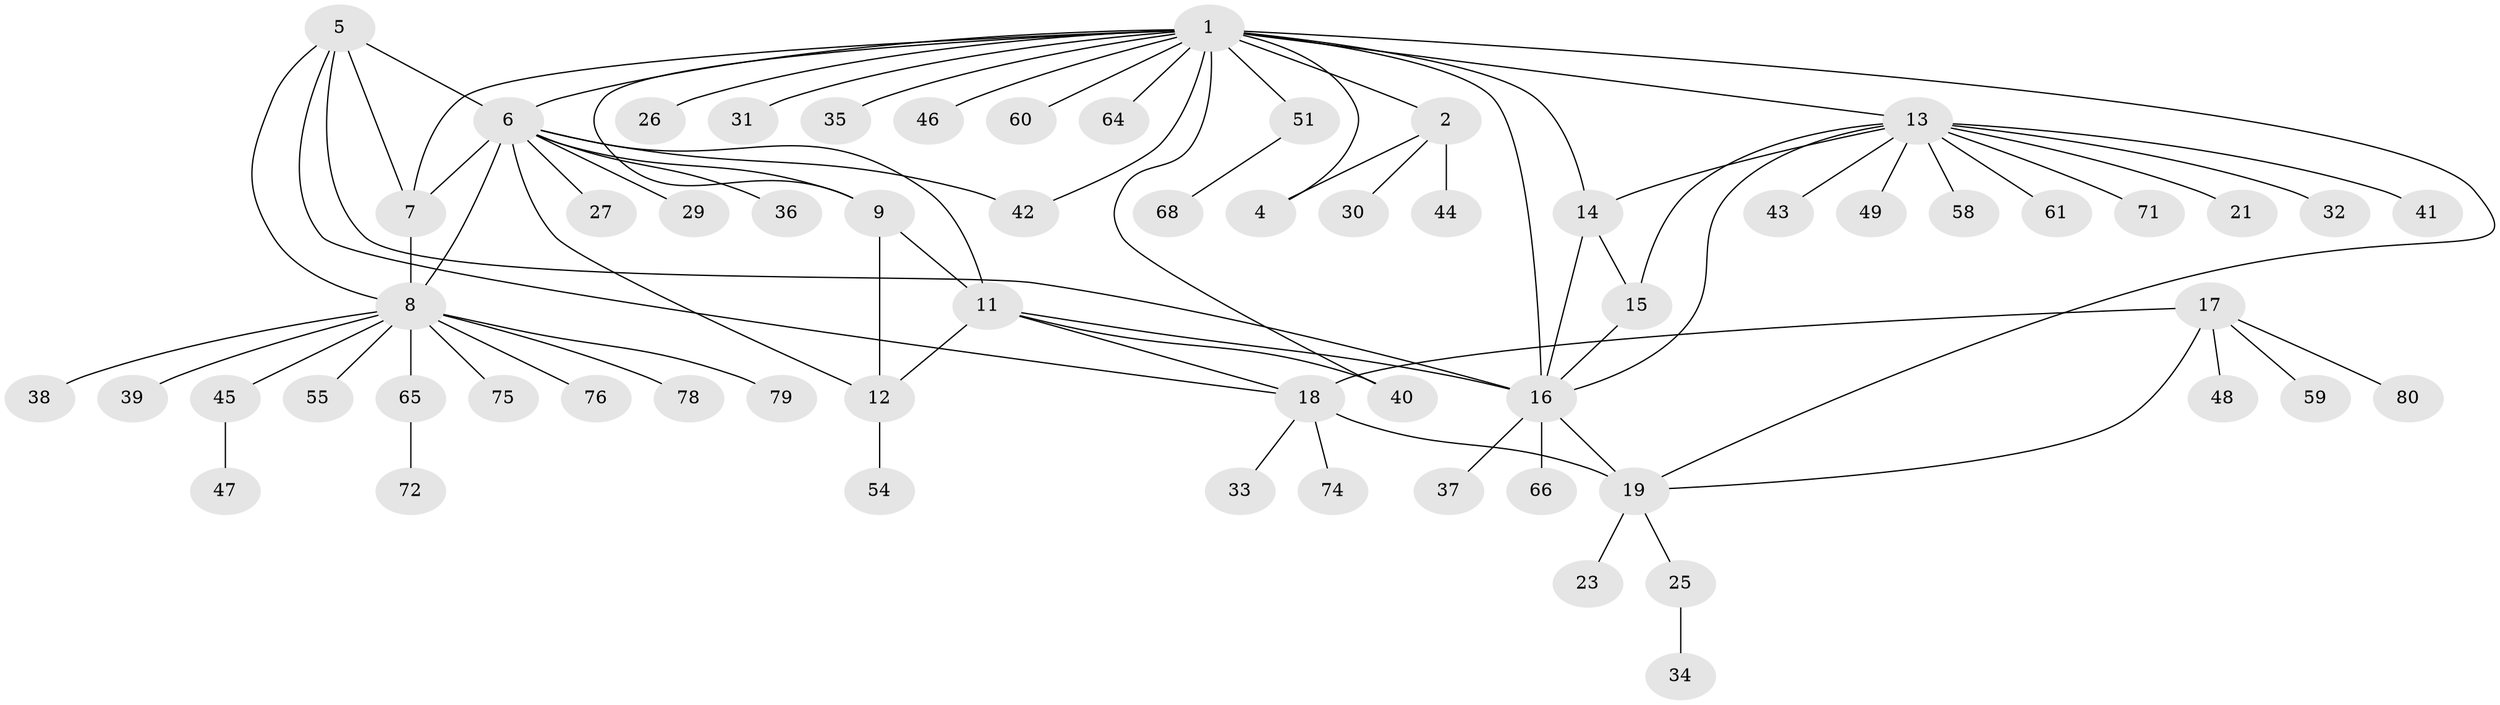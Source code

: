 // original degree distribution, {15: 0.0125, 6: 0.0375, 7: 0.0375, 3: 0.05, 5: 0.0375, 4: 0.0625, 10: 0.0125, 8: 0.0375, 11: 0.0125, 1: 0.6, 2: 0.1}
// Generated by graph-tools (version 1.1) at 2025/11/02/27/25 16:11:31]
// undirected, 62 vertices, 83 edges
graph export_dot {
graph [start="1"]
  node [color=gray90,style=filled];
  1 [super="+3"];
  2 [super="+24"];
  4;
  5 [super="+70"];
  6 [super="+10"];
  7 [super="+73"];
  8 [super="+22"];
  9 [super="+50"];
  11 [super="+67"];
  12 [super="+77"];
  13 [super="+53"];
  14;
  15 [super="+63"];
  16 [super="+56"];
  17 [super="+28"];
  18 [super="+20"];
  19 [super="+57"];
  21;
  23;
  25 [super="+52"];
  26;
  27;
  29;
  30;
  31;
  32;
  33;
  34;
  35;
  36 [super="+69"];
  37;
  38;
  39;
  40;
  41;
  42;
  43;
  44;
  45;
  46;
  47;
  48;
  49;
  51;
  54;
  55;
  58;
  59;
  60;
  61 [super="+62"];
  64;
  65;
  66;
  68;
  71;
  72;
  74;
  75;
  76;
  78;
  79;
  80;
  1 -- 2 [weight=2];
  1 -- 4 [weight=2];
  1 -- 6;
  1 -- 9;
  1 -- 14;
  1 -- 19;
  1 -- 40;
  1 -- 42;
  1 -- 46;
  1 -- 60;
  1 -- 64;
  1 -- 35;
  1 -- 51;
  1 -- 26;
  1 -- 31;
  1 -- 16;
  1 -- 13;
  1 -- 7;
  2 -- 4;
  2 -- 30;
  2 -- 44;
  5 -- 6;
  5 -- 7;
  5 -- 8;
  5 -- 16;
  5 -- 18;
  6 -- 7;
  6 -- 8;
  6 -- 36;
  6 -- 9;
  6 -- 42;
  6 -- 11;
  6 -- 12;
  6 -- 27;
  6 -- 29;
  7 -- 8;
  8 -- 45;
  8 -- 55;
  8 -- 65;
  8 -- 76;
  8 -- 78;
  8 -- 79;
  8 -- 75;
  8 -- 38;
  8 -- 39;
  9 -- 11;
  9 -- 12;
  11 -- 12;
  11 -- 16;
  11 -- 40;
  11 -- 18;
  12 -- 54;
  13 -- 14;
  13 -- 15;
  13 -- 16;
  13 -- 21;
  13 -- 32;
  13 -- 41;
  13 -- 43;
  13 -- 49;
  13 -- 61;
  13 -- 71;
  13 -- 58;
  14 -- 15;
  14 -- 16;
  15 -- 16;
  16 -- 19;
  16 -- 37;
  16 -- 66;
  17 -- 18 [weight=2];
  17 -- 19;
  17 -- 48;
  17 -- 59;
  17 -- 80;
  18 -- 19 [weight=2];
  18 -- 74;
  18 -- 33;
  19 -- 23;
  19 -- 25;
  25 -- 34;
  45 -- 47;
  51 -- 68;
  65 -- 72;
}
